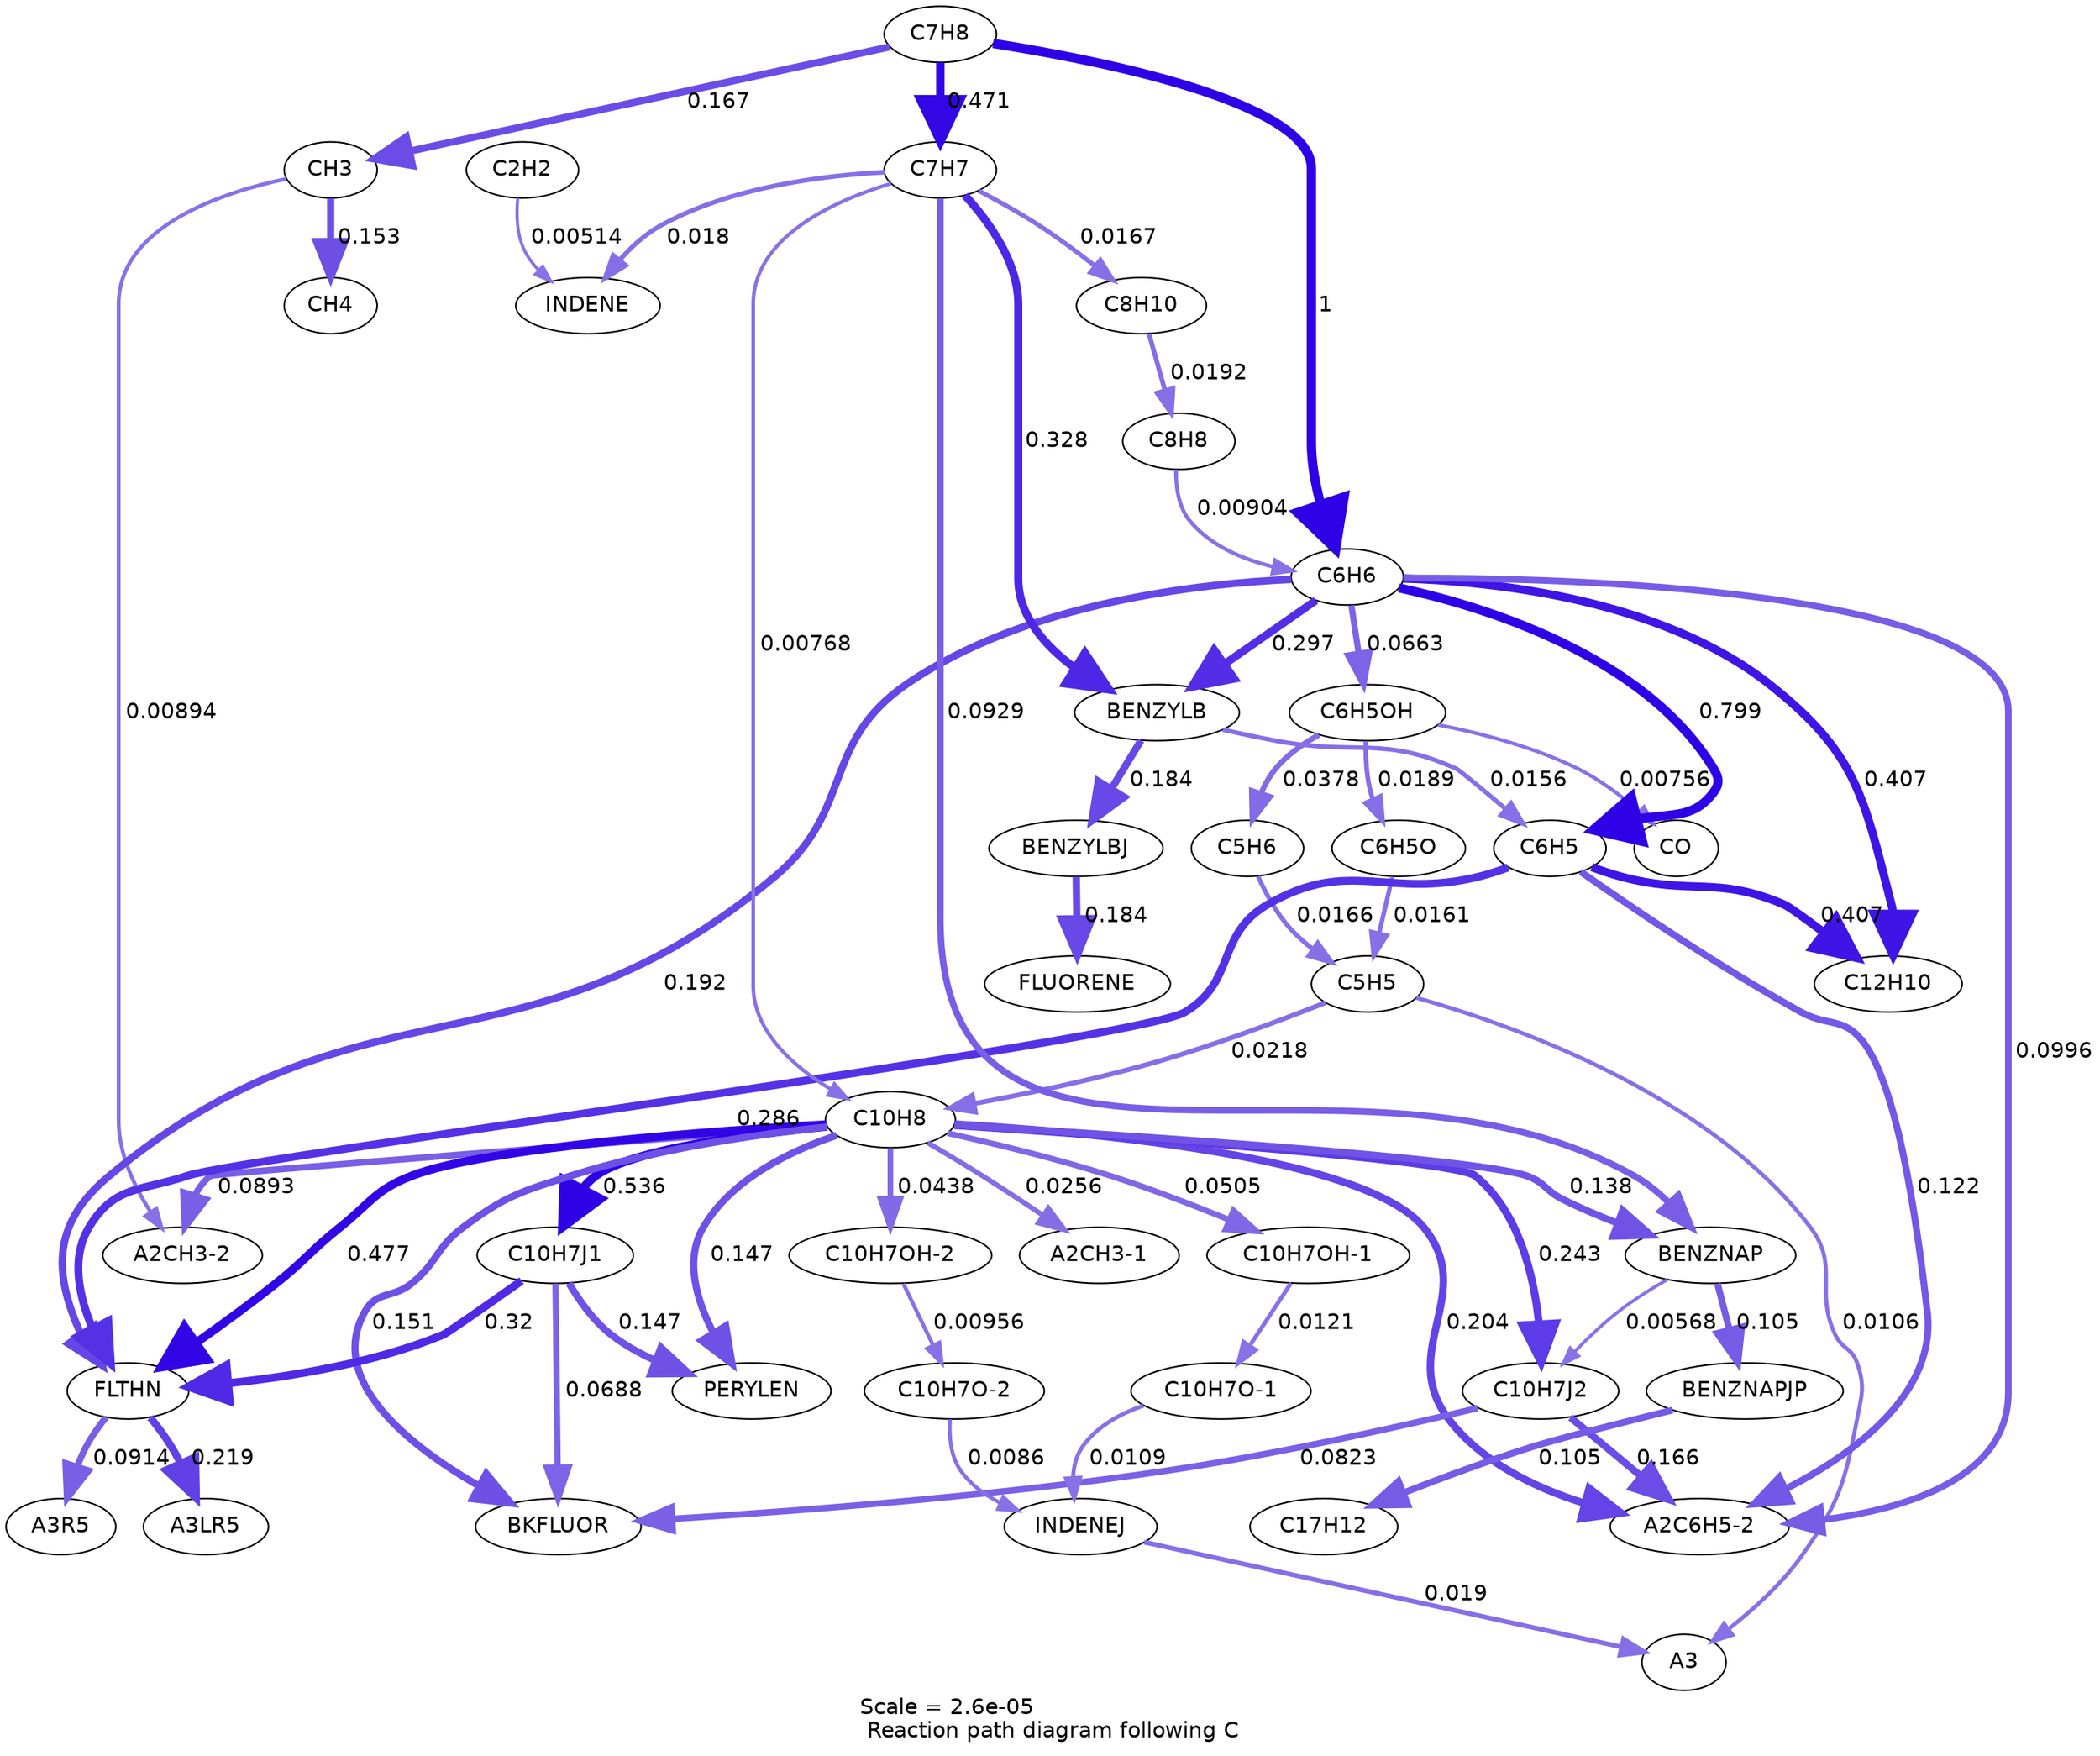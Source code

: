 digraph reaction_paths {
center=1;
s99 -> s16[fontname="Helvetica", style="setlinewidth(2.31)", arrowsize=1.16, color="0.7, 0.508, 0.9"
, label=" 0.00756"];
s6 -> s7[fontname="Helvetica", style="setlinewidth(4.58)", arrowsize=2.29, color="0.7, 0.653, 0.9"
, label=" 0.153"];
s96 -> s6[fontname="Helvetica", style="setlinewidth(4.65)", arrowsize=2.32, color="0.7, 0.667, 0.9"
, label=" 0.167"];
s6 -> s126[fontname="Helvetica", style="setlinewidth(2.44)", arrowsize=1.22, color="0.7, 0.509, 0.9"
, label=" 0.00894"];
s13 -> s116[fontname="Helvetica", style="setlinewidth(2.02)", arrowsize=1.01, color="0.7, 0.505, 0.9"
, label=" 0.00514"];
s76 -> s73[fontname="Helvetica", style="setlinewidth(2.91)", arrowsize=1.45, color="0.7, 0.517, 0.9"
, label=" 0.0166"];
s73 -> s122[fontname="Helvetica", style="setlinewidth(3.11)", arrowsize=1.56, color="0.7, 0.522, 0.9"
, label=" 0.0218"];
s97 -> s73[fontname="Helvetica", style="setlinewidth(2.88)", arrowsize=1.44, color="0.7, 0.516, 0.9"
, label=" 0.0161"];
s73 -> s171[fontname="Helvetica", style="setlinewidth(2.57)", arrowsize=1.28, color="0.7, 0.511, 0.9"
, label=" 0.0106"];
s99 -> s76[fontname="Helvetica", style="setlinewidth(3.53)", arrowsize=1.76, color="0.7, 0.538, 0.9"
, label=" 0.0378"];
s85 -> s83[fontname="Helvetica", style="setlinewidth(5.83)", arrowsize=2.92, color="0.7, 1.3, 0.9"
, label=" 0.799"];
s83 -> s148[fontname="Helvetica", style="setlinewidth(5.32)", arrowsize=2.66, color="0.7, 0.907, 0.9"
, label=" 0.407"];
s152 -> s83[fontname="Helvetica", style="setlinewidth(2.86)", arrowsize=1.43, color="0.7, 0.516, 0.9"
, label=" 0.0156"];
s83 -> s196[fontname="Helvetica", style="setlinewidth(4.41)", arrowsize=2.21, color="0.7, 0.622, 0.9"
, label=" 0.122"];
s83 -> s197[fontname="Helvetica", style="setlinewidth(5.06)", arrowsize=2.53, color="0.7, 0.786, 0.9"
, label=" 0.286"];
s85 -> s99[fontname="Helvetica", style="setlinewidth(3.95)", arrowsize=1.98, color="0.7, 0.566, 0.9"
, label=" 0.0663"];
s96 -> s85[fontname="Helvetica", style="setlinewidth(6)", arrowsize=3, color="0.7, 1.5, 0.9"
, label=" 1"];
s104 -> s85[fontname="Helvetica", style="setlinewidth(2.45)", arrowsize=1.22, color="0.7, 0.509, 0.9"
, label=" 0.00904"];
s85 -> s148[fontname="Helvetica", style="setlinewidth(5.32)", arrowsize=2.66, color="0.7, 0.907, 0.9"
, label=" 0.407"];
s85 -> s152[fontname="Helvetica", style="setlinewidth(5.08)", arrowsize=2.54, color="0.7, 0.797, 0.9"
, label=" 0.297"];
s85 -> s196[fontname="Helvetica", style="setlinewidth(4.26)", arrowsize=2.13, color="0.7, 0.6, 0.9"
, label=" 0.0996"];
s85 -> s197[fontname="Helvetica", style="setlinewidth(4.75)", arrowsize=2.38, color="0.7, 0.692, 0.9"
, label=" 0.192"];
s122 -> s120[fontname="Helvetica", style="setlinewidth(5.53)", arrowsize=2.76, color="0.7, 1.04, 0.9"
, label=" 0.536"];
s120 -> s239[fontname="Helvetica", style="setlinewidth(3.98)", arrowsize=1.99, color="0.7, 0.569, 0.9"
, label=" 0.0688"];
s120 -> s197[fontname="Helvetica", style="setlinewidth(5.14)", arrowsize=2.57, color="0.7, 0.82, 0.9"
, label=" 0.32"];
s120 -> s237[fontname="Helvetica", style="setlinewidth(4.55)", arrowsize=2.28, color="0.7, 0.647, 0.9"
, label=" 0.147"];
s122 -> s121[fontname="Helvetica", style="setlinewidth(4.93)", arrowsize=2.47, color="0.7, 0.743, 0.9"
, label=" 0.243"];
s95 -> s122[fontname="Helvetica", style="setlinewidth(2.32)", arrowsize=1.16, color="0.7, 0.508, 0.9"
, label=" 0.00768"];
s122 -> s129[fontname="Helvetica", style="setlinewidth(3.75)", arrowsize=1.87, color="0.7, 0.551, 0.9"
, label=" 0.0505"];
s122 -> s130[fontname="Helvetica", style="setlinewidth(3.64)", arrowsize=1.82, color="0.7, 0.544, 0.9"
, label=" 0.0438"];
s122 -> s125[fontname="Helvetica", style="setlinewidth(3.23)", arrowsize=1.62, color="0.7, 0.526, 0.9"
, label=" 0.0256"];
s122 -> s126[fontname="Helvetica", style="setlinewidth(4.18)", arrowsize=2.09, color="0.7, 0.589, 0.9"
, label=" 0.0893"];
s122 -> s239[fontname="Helvetica", style="setlinewidth(4.57)", arrowsize=2.29, color="0.7, 0.651, 0.9"
, label=" 0.151"];
s122 -> s203[fontname="Helvetica", style="setlinewidth(4.51)", arrowsize=2.25, color="0.7, 0.638, 0.9"
, label=" 0.138"];
s122 -> s196[fontname="Helvetica", style="setlinewidth(4.8)", arrowsize=2.4, color="0.7, 0.704, 0.9"
, label=" 0.204"];
s122 -> s197[fontname="Helvetica", style="setlinewidth(5.44)", arrowsize=2.72, color="0.7, 0.977, 0.9"
, label=" 0.477"];
s122 -> s237[fontname="Helvetica", style="setlinewidth(4.55)", arrowsize=2.28, color="0.7, 0.647, 0.9"
, label=" 0.147"];
s121 -> s239[fontname="Helvetica", style="setlinewidth(4.11)", arrowsize=2.06, color="0.7, 0.582, 0.9"
, label=" 0.0823"];
s203 -> s121[fontname="Helvetica", style="setlinewidth(2.1)", arrowsize=1.05, color="0.7, 0.506, 0.9"
, label=" 0.00568"];
s121 -> s196[fontname="Helvetica", style="setlinewidth(4.64)", arrowsize=2.32, color="0.7, 0.666, 0.9"
, label=" 0.166"];
s99 -> s97[fontname="Helvetica", style="setlinewidth(3)", arrowsize=1.5, color="0.7, 0.519, 0.9"
, label=" 0.0189"];
s96 -> s95[fontname="Helvetica", style="setlinewidth(5.43)", arrowsize=2.72, color="0.7, 0.971, 0.9"
, label=" 0.471"];
s95 -> s106[fontname="Helvetica", style="setlinewidth(2.91)", arrowsize=1.45, color="0.7, 0.517, 0.9"
, label=" 0.0167"];
s95 -> s116[fontname="Helvetica", style="setlinewidth(2.97)", arrowsize=1.48, color="0.7, 0.518, 0.9"
, label=" 0.018"];
s95 -> s203[fontname="Helvetica", style="setlinewidth(4.21)", arrowsize=2.1, color="0.7, 0.593, 0.9"
, label=" 0.0929"];
s95 -> s152[fontname="Helvetica", style="setlinewidth(5.16)", arrowsize=2.58, color="0.7, 0.828, 0.9"
, label=" 0.328"];
s106 -> s104[fontname="Helvetica", style="setlinewidth(3.02)", arrowsize=1.51, color="0.7, 0.519, 0.9"
, label=" 0.0192"];
s129 -> s127[fontname="Helvetica", style="setlinewidth(2.67)", arrowsize=1.33, color="0.7, 0.512, 0.9"
, label=" 0.0121"];
s127 -> s114[fontname="Helvetica", style="setlinewidth(2.59)", arrowsize=1.29, color="0.7, 0.511, 0.9"
, label=" 0.0109"];
s130 -> s128[fontname="Helvetica", style="setlinewidth(2.49)", arrowsize=1.24, color="0.7, 0.51, 0.9"
, label=" 0.00956"];
s128 -> s114[fontname="Helvetica", style="setlinewidth(2.41)", arrowsize=1.2, color="0.7, 0.509, 0.9"
, label=" 0.0086"];
s114 -> s171[fontname="Helvetica", style="setlinewidth(3.01)", arrowsize=1.5, color="0.7, 0.519, 0.9"
, label=" 0.019"];
s197 -> s198[fontname="Helvetica", style="setlinewidth(4.19)", arrowsize=2.1, color="0.7, 0.591, 0.9"
, label=" 0.0914"];
s197 -> s199[fontname="Helvetica", style="setlinewidth(4.85)", arrowsize=2.43, color="0.7, 0.719, 0.9"
, label=" 0.219"];
s203 -> s202[fontname="Helvetica", style="setlinewidth(4.3)", arrowsize=2.15, color="0.7, 0.605, 0.9"
, label=" 0.105"];
s202 -> s201[fontname="Helvetica", style="setlinewidth(4.3)", arrowsize=2.15, color="0.7, 0.605, 0.9"
, label=" 0.105"];
s152 -> s151[fontname="Helvetica", style="setlinewidth(4.72)", arrowsize=2.36, color="0.7, 0.684, 0.9"
, label=" 0.184"];
s151 -> s150[fontname="Helvetica", style="setlinewidth(4.72)", arrowsize=2.36, color="0.7, 0.684, 0.9"
, label=" 0.184"];
s6 [ fontname="Helvetica", label="CH3"];
s7 [ fontname="Helvetica", label="CH4"];
s13 [ fontname="Helvetica", label="C2H2"];
s16 [ fontname="Helvetica", label="CO"];
s73 [ fontname="Helvetica", label="C5H5"];
s76 [ fontname="Helvetica", label="C5H6"];
s83 [ fontname="Helvetica", label="C6H5"];
s85 [ fontname="Helvetica", label="C6H6"];
s95 [ fontname="Helvetica", label="C7H7"];
s96 [ fontname="Helvetica", label="C7H8"];
s97 [ fontname="Helvetica", label="C6H5O"];
s99 [ fontname="Helvetica", label="C6H5OH"];
s104 [ fontname="Helvetica", label="C8H8"];
s106 [ fontname="Helvetica", label="C8H10"];
s114 [ fontname="Helvetica", label="INDENEJ"];
s116 [ fontname="Helvetica", label="INDENE"];
s120 [ fontname="Helvetica", label="C10H7J1"];
s121 [ fontname="Helvetica", label="C10H7J2"];
s122 [ fontname="Helvetica", label="C10H8"];
s125 [ fontname="Helvetica", label="A2CH3-1"];
s126 [ fontname="Helvetica", label="A2CH3-2"];
s127 [ fontname="Helvetica", label="C10H7O-1"];
s128 [ fontname="Helvetica", label="C10H7O-2"];
s129 [ fontname="Helvetica", label="C10H7OH-1"];
s130 [ fontname="Helvetica", label="C10H7OH-2"];
s148 [ fontname="Helvetica", label="C12H10"];
s150 [ fontname="Helvetica", label="FLUORENE"];
s151 [ fontname="Helvetica", label="BENZYLBJ"];
s152 [ fontname="Helvetica", label="BENZYLB"];
s171 [ fontname="Helvetica", label="A3"];
s196 [ fontname="Helvetica", label="A2C6H5-2"];
s197 [ fontname="Helvetica", label="FLTHN"];
s198 [ fontname="Helvetica", label="A3R5"];
s199 [ fontname="Helvetica", label="A3LR5"];
s201 [ fontname="Helvetica", label="C17H12"];
s202 [ fontname="Helvetica", label="BENZNAPJP"];
s203 [ fontname="Helvetica", label="BENZNAP"];
s237 [ fontname="Helvetica", label="PERYLEN"];
s239 [ fontname="Helvetica", label="BKFLUOR"];
 label = "Scale = 2.6e-05\l Reaction path diagram following C";
 fontname = "Helvetica";
}
